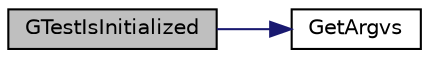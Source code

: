 digraph "GTestIsInitialized"
{
 // INTERACTIVE_SVG=YES
 // LATEX_PDF_SIZE
  bgcolor="transparent";
  edge [fontname="Helvetica",fontsize="10",labelfontname="Helvetica",labelfontsize="10"];
  node [fontname="Helvetica",fontsize="10",shape=record];
  rankdir="LR";
  Node1 [label="GTestIsInitialized",height=0.2,width=0.4,color="black", fillcolor="grey75", style="filled", fontcolor="black",tooltip=" "];
  Node1 -> Node2 [color="midnightblue",fontsize="10",style="solid",fontname="Helvetica"];
  Node2 [label="GetArgvs",height=0.2,width=0.4,color="black",URL="$d0/da7/namespacetesting_1_1internal_a72bae19a0033260a6266052ec0126551.html#a72bae19a0033260a6266052ec0126551",tooltip=" "];
}
